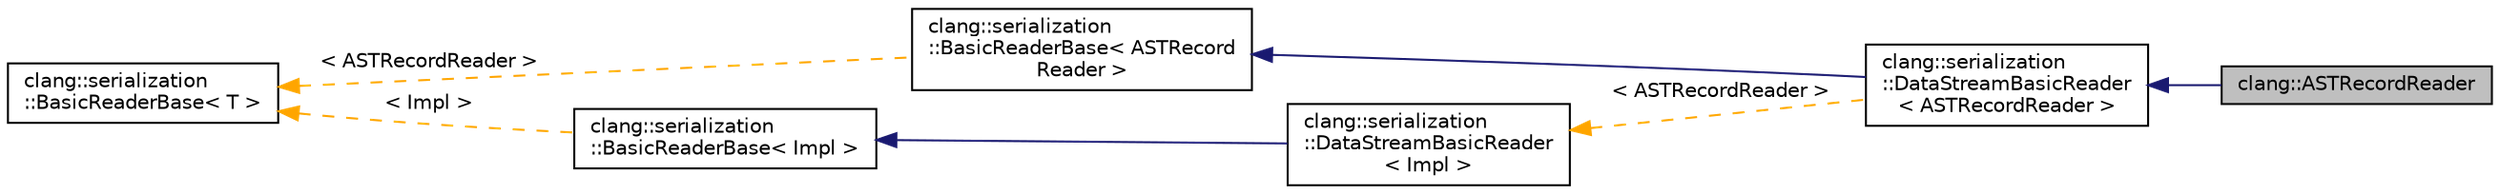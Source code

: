 digraph "clang::ASTRecordReader"
{
 // LATEX_PDF_SIZE
  bgcolor="transparent";
  edge [fontname="Helvetica",fontsize="10",labelfontname="Helvetica",labelfontsize="10"];
  node [fontname="Helvetica",fontsize="10",shape=record];
  rankdir="LR";
  Node1 [label="clang::ASTRecordReader",height=0.2,width=0.4,color="black", fillcolor="grey75", style="filled", fontcolor="black",tooltip="An object for streaming information from a record."];
  Node2 -> Node1 [dir="back",color="midnightblue",fontsize="10",style="solid",fontname="Helvetica"];
  Node2 [label="clang::serialization\l::DataStreamBasicReader\l\< ASTRecordReader \>",height=0.2,width=0.4,color="black",URL="$classclang_1_1serialization_1_1DataStreamBasicReader.html",tooltip=" "];
  Node3 -> Node2 [dir="back",color="midnightblue",fontsize="10",style="solid",fontname="Helvetica"];
  Node3 [label="clang::serialization\l::BasicReaderBase\< ASTRecord\lReader \>",height=0.2,width=0.4,color="black",URL="$classclang_1_1serialization_1_1BasicReaderBase.html",tooltip=" "];
  Node4 -> Node3 [dir="back",color="orange",fontsize="10",style="dashed",label=" \< ASTRecordReader \>" ,fontname="Helvetica"];
  Node4 [label="clang::serialization\l::BasicReaderBase\< T \>",height=0.2,width=0.4,color="black",URL="$classclang_1_1serialization_1_1BasicReaderBase.html",tooltip=" "];
  Node5 -> Node2 [dir="back",color="orange",fontsize="10",style="dashed",label=" \< ASTRecordReader \>" ,fontname="Helvetica"];
  Node5 [label="clang::serialization\l::DataStreamBasicReader\l\< Impl \>",height=0.2,width=0.4,color="black",URL="$classclang_1_1serialization_1_1DataStreamBasicReader.html",tooltip="DataStreamBasicReader provides convenience implementations for many BasicReader methods based on the ..."];
  Node6 -> Node5 [dir="back",color="midnightblue",fontsize="10",style="solid",fontname="Helvetica"];
  Node6 [label="clang::serialization\l::BasicReaderBase\< Impl \>",height=0.2,width=0.4,color="black",URL="$classclang_1_1serialization_1_1BasicReaderBase.html",tooltip=" "];
  Node4 -> Node6 [dir="back",color="orange",fontsize="10",style="dashed",label=" \< Impl \>" ,fontname="Helvetica"];
}
